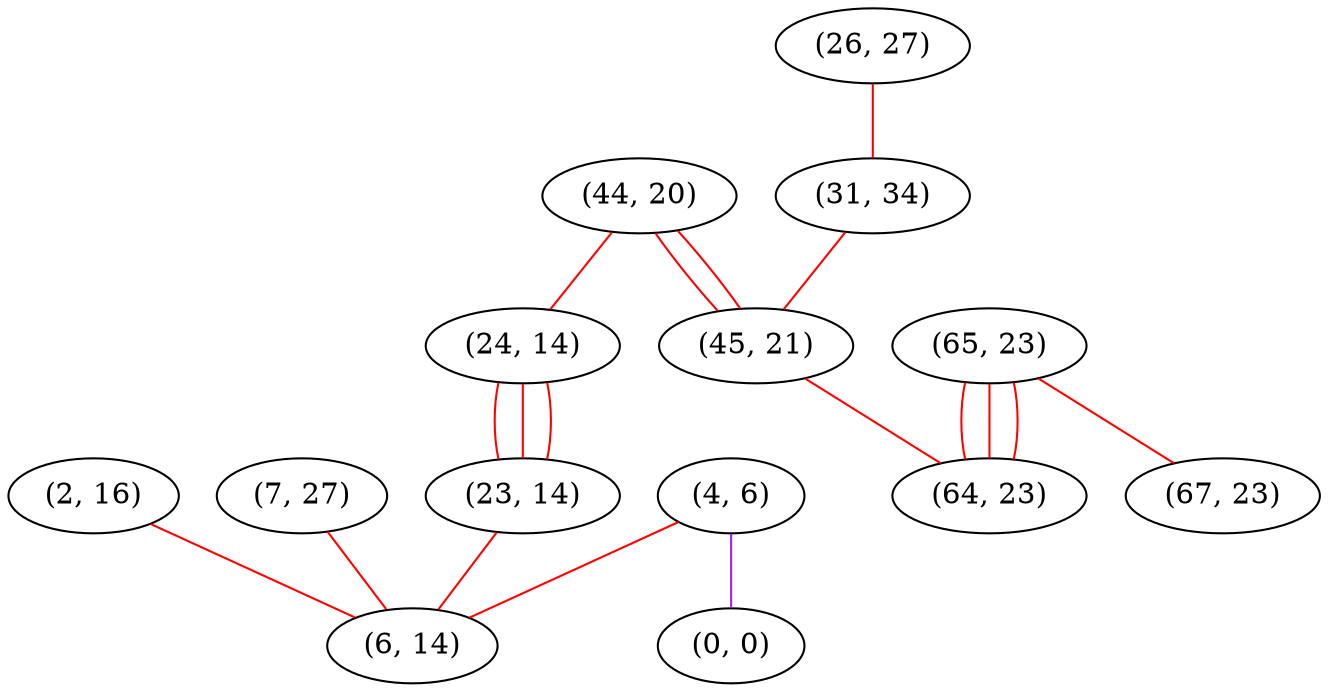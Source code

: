 graph "" {
"(2, 16)";
"(44, 20)";
"(26, 27)";
"(4, 6)";
"(65, 23)";
"(7, 27)";
"(24, 14)";
"(23, 14)";
"(0, 0)";
"(31, 34)";
"(67, 23)";
"(45, 21)";
"(64, 23)";
"(6, 14)";
"(2, 16)" -- "(6, 14)"  [color=red, key=0, weight=1];
"(44, 20)" -- "(24, 14)"  [color=red, key=0, weight=1];
"(44, 20)" -- "(45, 21)"  [color=red, key=0, weight=1];
"(44, 20)" -- "(45, 21)"  [color=red, key=1, weight=1];
"(26, 27)" -- "(31, 34)"  [color=red, key=0, weight=1];
"(4, 6)" -- "(0, 0)"  [color=purple, key=0, weight=4];
"(4, 6)" -- "(6, 14)"  [color=red, key=0, weight=1];
"(65, 23)" -- "(67, 23)"  [color=red, key=0, weight=1];
"(65, 23)" -- "(64, 23)"  [color=red, key=0, weight=1];
"(65, 23)" -- "(64, 23)"  [color=red, key=1, weight=1];
"(65, 23)" -- "(64, 23)"  [color=red, key=2, weight=1];
"(7, 27)" -- "(6, 14)"  [color=red, key=0, weight=1];
"(24, 14)" -- "(23, 14)"  [color=red, key=0, weight=1];
"(24, 14)" -- "(23, 14)"  [color=red, key=1, weight=1];
"(24, 14)" -- "(23, 14)"  [color=red, key=2, weight=1];
"(23, 14)" -- "(6, 14)"  [color=red, key=0, weight=1];
"(31, 34)" -- "(45, 21)"  [color=red, key=0, weight=1];
"(45, 21)" -- "(64, 23)"  [color=red, key=0, weight=1];
}
